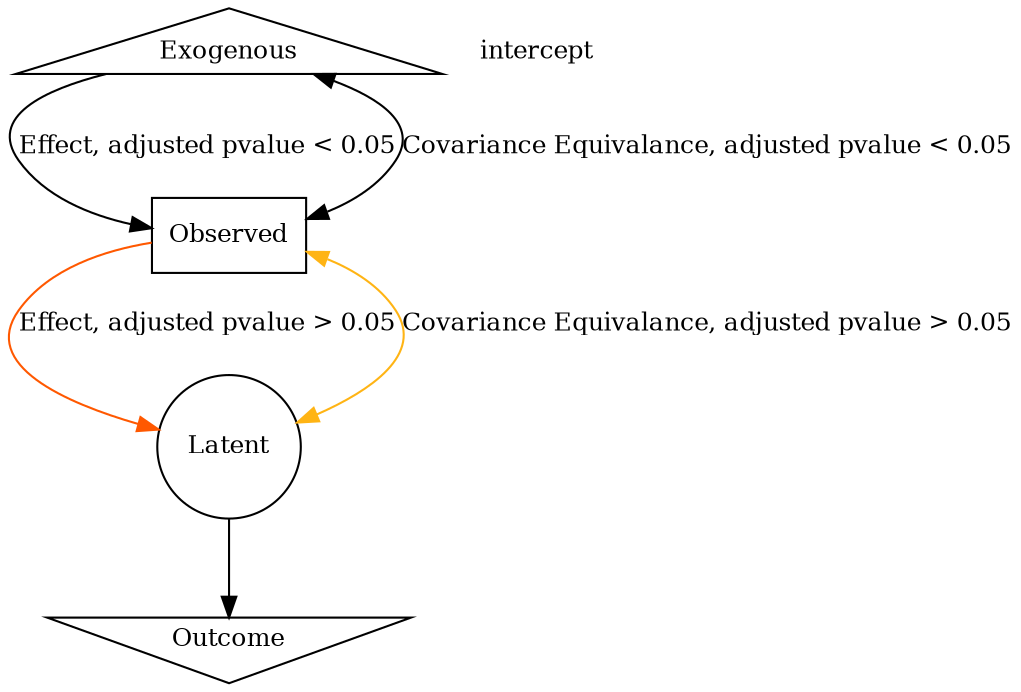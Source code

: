 digraph Ledgend {
	overlap=scale
	splines=True
	edge [fontsize=12]
	node [fillcolor=white]
	node [color=black]
	node [shape=""]
	node [style=filled]
	node [fontsize=12]
	node [shape=triangle]
	Exogenous
	node [shape=box]
	Observed
	node [shape=circle]
	Latent
	node [shape=invtriangle]
	Outcome
	node [shape=plain]
	node [fillcolor=white]
	node [color=white]
	intercept
	Exogenous -> Observed [label="Effect, adjusted pvalue < 0.05" color=black]
	Observed -> Latent [label="Effect, adjusted pvalue > 0.05" color="#FF5800"]
	Exogenous -> Observed [label="Covariance Equivalance, adjusted pvalue < 0.05" color=black dir=both]
	Observed -> Latent [label="Covariance Equivalance, adjusted pvalue > 0.05" color="#FFB414" dir=both]
	Latent -> Outcome [label="" color=black]
}
